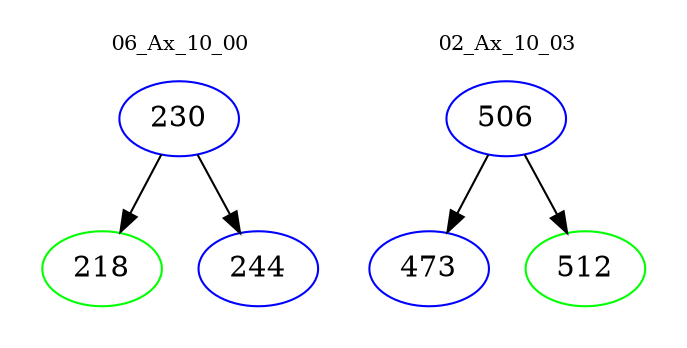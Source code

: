 digraph{
subgraph cluster_0 {
color = white
label = "06_Ax_10_00";
fontsize=10;
T0_230 [label="230", color="blue"]
T0_230 -> T0_218 [color="black"]
T0_218 [label="218", color="green"]
T0_230 -> T0_244 [color="black"]
T0_244 [label="244", color="blue"]
}
subgraph cluster_1 {
color = white
label = "02_Ax_10_03";
fontsize=10;
T1_506 [label="506", color="blue"]
T1_506 -> T1_473 [color="black"]
T1_473 [label="473", color="blue"]
T1_506 -> T1_512 [color="black"]
T1_512 [label="512", color="green"]
}
}
